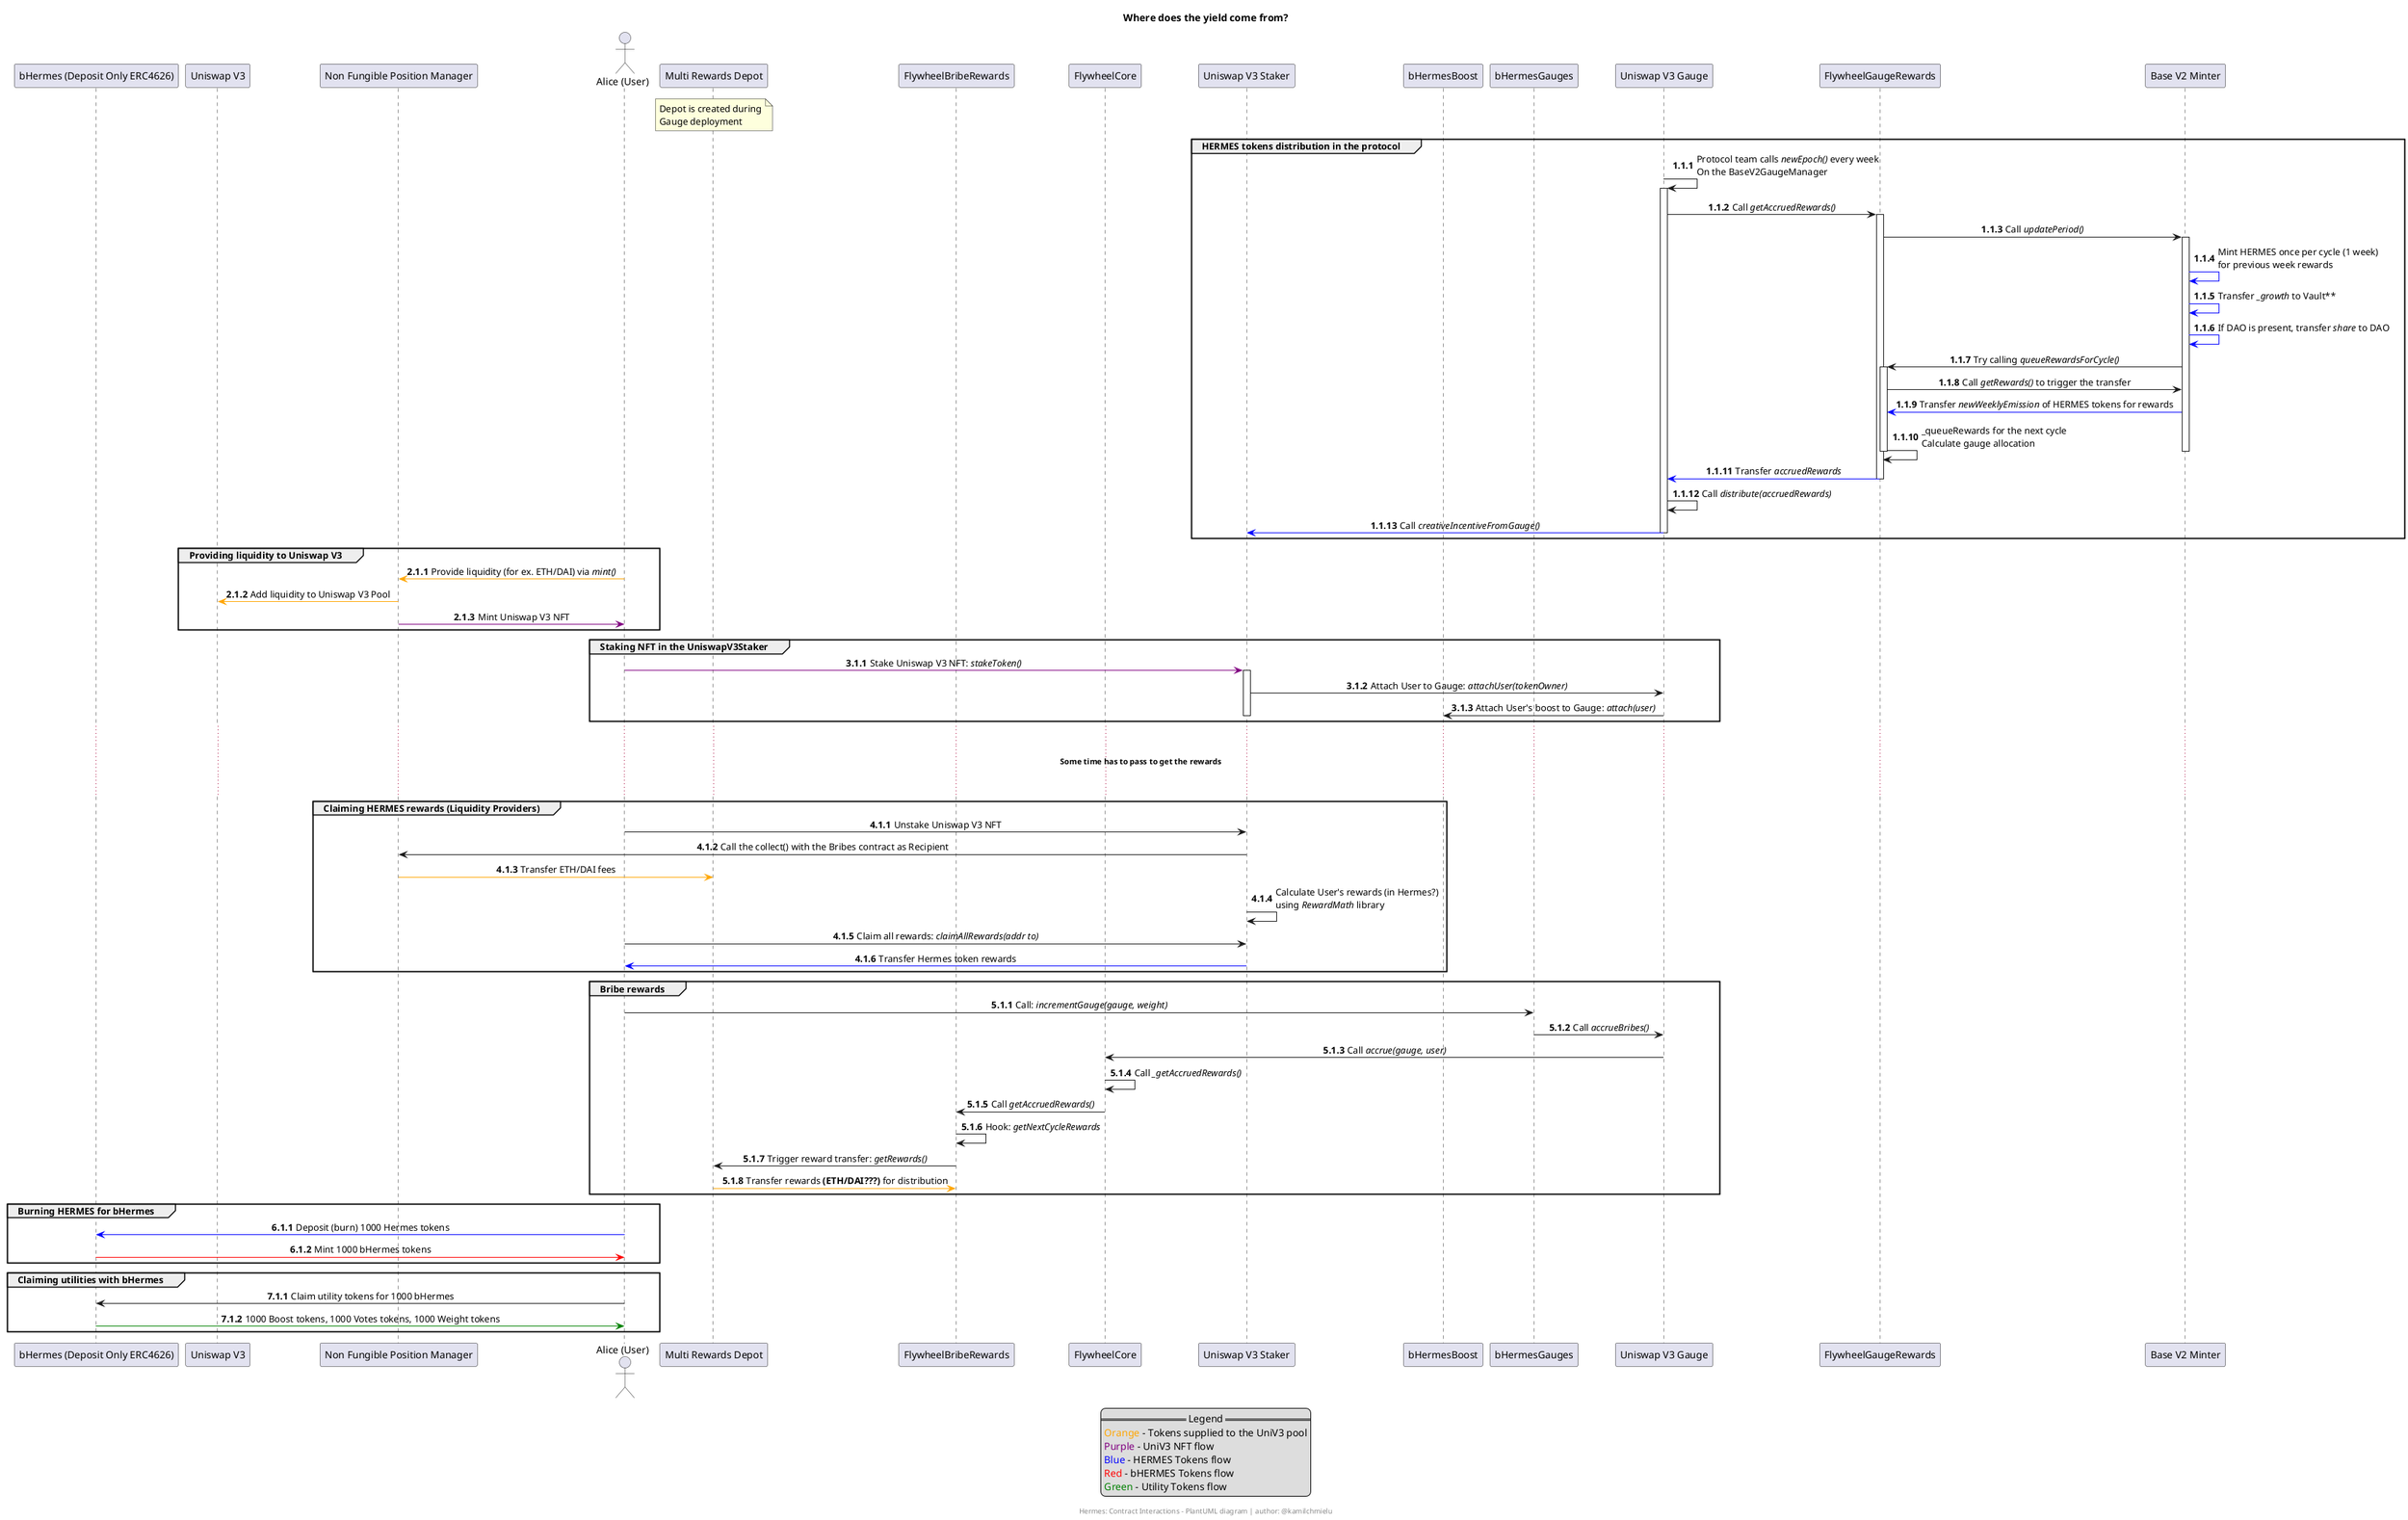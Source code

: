 @startuml
title Where does the yield come from?

/' //////////////////////////////////////////////////////////////////
//                      System Participants                        //
////////////////////////////////////////////////////////////////// '/

participant "bHermes (Deposit Only ERC4626)" as bHermes
participant "Uniswap V3" as UniswapV3
participant "Non Fungible Position Manager" as NonFungiblePositionManager 

actor "Alice (User)" as User
participant "Multi Rewards Depot" as MultiRewardsDepot
note over MultiRewardsDepot : Depot is created during\nGauge deployment

participant "FlywheelBribeRewards" as FlywheelBribeRewards
participant "FlywheelCore" as FlywheelCore
participant "Uniswap V3 Staker" as UniswapV3Staker
participant "bHermesBoost" as bHermesBoost
participant "bHermesGauges" as bHermesGauges
participant "Uniswap V3 Gauge" as UniswapV3Gauge
participant "FlywheelGaugeRewards" as FlywheelGaugeRewards
participant "Base V2 Minter" as BaseV2Minter

/' //////////////////////////////////////////////////////////////////
//                         Interactions                            //
////////////////////////////////////////////////////////////////// '/
'Numbers are in the A.B.C format, by calling `inc A` you will increase the first number by 1'
autonumber 1.1.1
group HERMES tokens distribution in the protocol
    UniswapV3Gauge -> UniswapV3Gauge : Protocol team calls //newEpoch()// every week\nOn the BaseV2GaugeManager
    activate UniswapV3Gauge
    UniswapV3Gauge -> FlywheelGaugeRewards : Call //getAccruedRewards()//
    activate FlywheelGaugeRewards
    FlywheelGaugeRewards -> BaseV2Minter : Call //updatePeriod()//
    activate BaseV2Minter
    BaseV2Minter -[#blue]> BaseV2Minter : Mint HERMES once per cycle (1 week)\nfor previous week rewards
    BaseV2Minter -[#blue]> BaseV2Minter : Transfer //_growth// to Vault** 
    BaseV2Minter -[#blue]> BaseV2Minter : If DAO is present, transfer //share// to DAO
    BaseV2Minter -> FlywheelGaugeRewards : Try calling //queueRewardsForCycle()//
    activate FlywheelGaugeRewards
    FlywheelGaugeRewards -> BaseV2Minter : Call //getRewards()// to trigger the transfer
    BaseV2Minter -[#blue]> FlywheelGaugeRewards : Transfer //newWeeklyEmission// of HERMES tokens for rewards 
    FlywheelGaugeRewards -> FlywheelGaugeRewards : _queueRewards for the next cycle\nCalculate gauge allocation
    deactivate BaseV2Minter
    deactivate FlywheelGaugeRewards
    FlywheelGaugeRewards -[#blue]> UniswapV3Gauge : Transfer //accruedRewards// 
    deactivate FlywheelGaugeRewards
    UniswapV3Gauge -> UniswapV3Gauge : Call //distribute(accruedRewards)//
    UniswapV3Gauge -[#blue]> UniswapV3Staker : Call //creativeIncentiveFromGauge()//
    deactivate UniswapV3Gauge
end

autonumber inc A
group Providing liquidity to Uniswap V3
    User -[#orange]> NonFungiblePositionManager : Provide liquidity (for ex. ETH/DAI) via //mint()//
    NonFungiblePositionManager -[#orange]> UniswapV3 : Add liquidity to Uniswap V3 Pool
    NonFungiblePositionManager -[#purple]> User : Mint Uniswap V3 NFT
end

autonumber inc A
group Staking NFT in the UniswapV3Staker
    User -[#purple]> UniswapV3Staker : Stake Uniswap V3 NFT: //stakeToken()//
    activate UniswapV3Staker
    UniswapV3Staker -> UniswapV3Gauge : Attach User to Gauge: //attachUser(tokenOwner)//
    UniswapV3Gauge -> bHermesBoost : Attach User's boost to Gauge: //attach(user)//
    deactivate UniswapV3Staker
end

...
... **Some time has to pass to get the rewards** ...
...

autonumber inc A
group Claiming HERMES rewards (Liquidity Providers)
    User -> UniswapV3Staker : Unstake Uniswap V3 NFT
    UniswapV3Staker -> NonFungiblePositionManager : Call the collect() with the Bribes contract as Recipient
    NonFungiblePositionManager -[#orange]> MultiRewardsDepot : Transfer ETH/DAI fees
    UniswapV3Staker -> UniswapV3Staker : Calculate User's rewards (in Hermes?)\nusing //RewardMath// library 
    User -> UniswapV3Staker : Claim all rewards: //claimAllRewards(addr to)//
    UniswapV3Staker -[#blue]> User : Transfer Hermes token rewards
end

autonumber inc A
group Bribe rewards
    User -> bHermesGauges : Call: //incrementGauge(gauge, weight)//
    bHermesGauges -> UniswapV3Gauge : Call //accrueBribes()//
    UniswapV3Gauge -> FlywheelCore : Call //accrue(gauge, user)//
    FlywheelCore -> FlywheelCore : Call //_getAccruedRewards()//
    FlywheelCore -> FlywheelBribeRewards : Call //getAccruedRewards()//
    FlywheelBribeRewards -> FlywheelBribeRewards : Hook: //getNextCycleRewards//
    FlywheelBribeRewards -> MultiRewardsDepot : Trigger reward transfer: //getRewards()//
    MultiRewardsDepot -[#orange]> FlywheelBribeRewards : Transfer rewards **(ETH/DAI???)** for distribution

end

autonumber inc A
group Burning HERMES for bHermes
    User -[#blue]> bHermes : Deposit (burn) 1000 Hermes tokens
    bHermes -[#red]> User : Mint 1000 bHermes tokens
end

autonumber inc A
group Claiming utilities with bHermes
    User -> bHermes : Claim utility tokens for 1000 bHermes
    bHermes -[#green]> User : 1000 Boost tokens, 1000 Votes tokens, 1000 Weight tokens
end

/' //////////////////////////////////////////////////////////////////
//                            Legend                               //
////////////////////////////////////////////////////////////////// '/

legend
    == Legend ==
    <font color=orange>Orange</font> - Tokens supplied to the UniV3 pool
    <font color=purple>Purple</font> - UniV3 NFT flow
    <font color=blue>Blue</font> - HERMES Tokens flow
    <font color=red>Red</font> - bHERMES Tokens flow
    <font color=green>Green</font> - Utility Tokens flow
endlegend

/' //////////////////////////////////////////////////////////////////
//                            Styling                              //
////////////////////////////////////////////////////////////////// '/

skinparam sequenceMessageAlign center
skinparam note {
    BorderColor black
    BackgroundColor white
    FontColor black
}
skinparam participant {
    FontSize 25
    BackgroundColor lightgray
}

footer Hermes: Contract Interactions - PlantUML diagram | author: @kamilchmielu
@enduml
